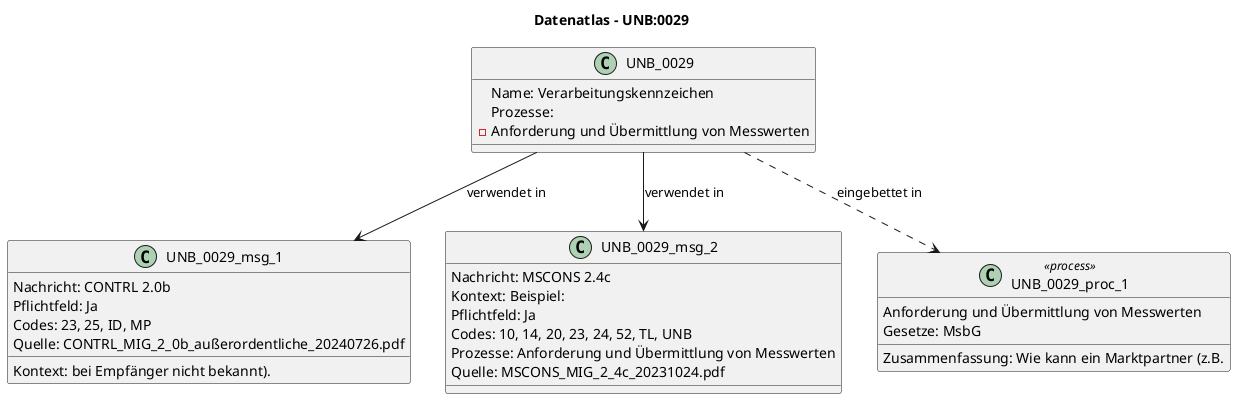@startuml
title Datenatlas – UNB:0029
class UNB_0029 {
  Name: Verarbeitungskennzeichen
  Prozesse:
    - Anforderung und Übermittlung von Messwerten
}
class UNB_0029_msg_1 {
  Nachricht: CONTRL 2.0b
  Kontext: bei Empfänger nicht bekannt).
  Pflichtfeld: Ja
  Codes: 23, 25, ID, MP
  Quelle: CONTRL_MIG_2_0b_außerordentliche_20240726.pdf
}
UNB_0029 --> UNB_0029_msg_1 : verwendet in
class UNB_0029_msg_2 {
  Nachricht: MSCONS 2.4c
  Kontext: Beispiel:
  Pflichtfeld: Ja
  Codes: 10, 14, 20, 23, 24, 52, TL, UNB
  Prozesse: Anforderung und Übermittlung von Messwerten
  Quelle: MSCONS_MIG_2_4c_20231024.pdf
}
UNB_0029 --> UNB_0029_msg_2 : verwendet in
class UNB_0029_proc_1 <<process>> {
  Anforderung und Übermittlung von Messwerten
  Gesetze: MsbG
  Zusammenfassung: Wie kann ein Marktpartner (z.B.
}
UNB_0029 ..> UNB_0029_proc_1 : eingebettet in
@enduml